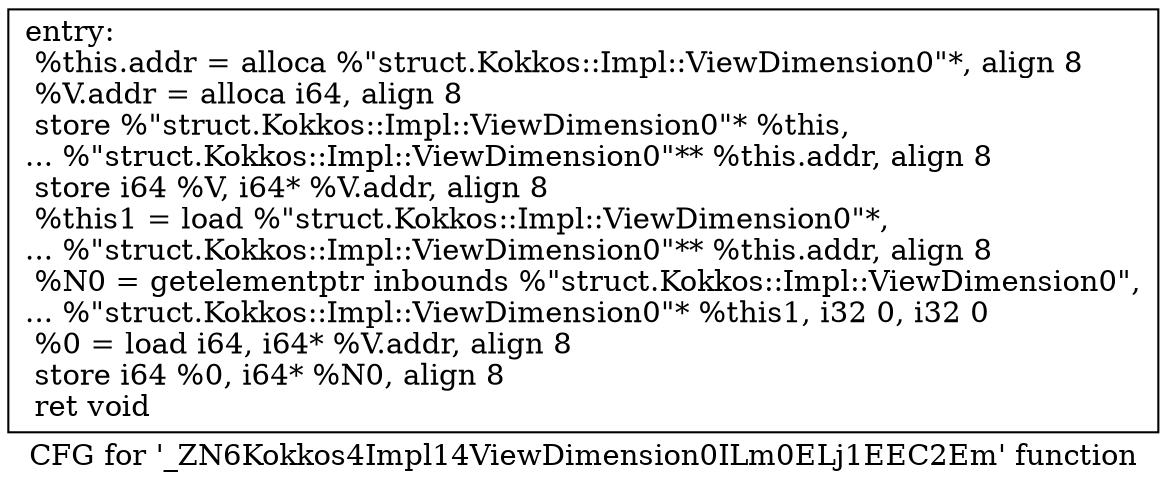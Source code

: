 digraph "CFG for '_ZN6Kokkos4Impl14ViewDimension0ILm0ELj1EEC2Em' function" {
	label="CFG for '_ZN6Kokkos4Impl14ViewDimension0ILm0ELj1EEC2Em' function";

	Node0x57bf000 [shape=record,label="{entry:\l  %this.addr = alloca %\"struct.Kokkos::Impl::ViewDimension0\"*, align 8\l  %V.addr = alloca i64, align 8\l  store %\"struct.Kokkos::Impl::ViewDimension0\"* %this,\l... %\"struct.Kokkos::Impl::ViewDimension0\"** %this.addr, align 8\l  store i64 %V, i64* %V.addr, align 8\l  %this1 = load %\"struct.Kokkos::Impl::ViewDimension0\"*,\l... %\"struct.Kokkos::Impl::ViewDimension0\"** %this.addr, align 8\l  %N0 = getelementptr inbounds %\"struct.Kokkos::Impl::ViewDimension0\",\l... %\"struct.Kokkos::Impl::ViewDimension0\"* %this1, i32 0, i32 0\l  %0 = load i64, i64* %V.addr, align 8\l  store i64 %0, i64* %N0, align 8\l  ret void\l}"];
}

